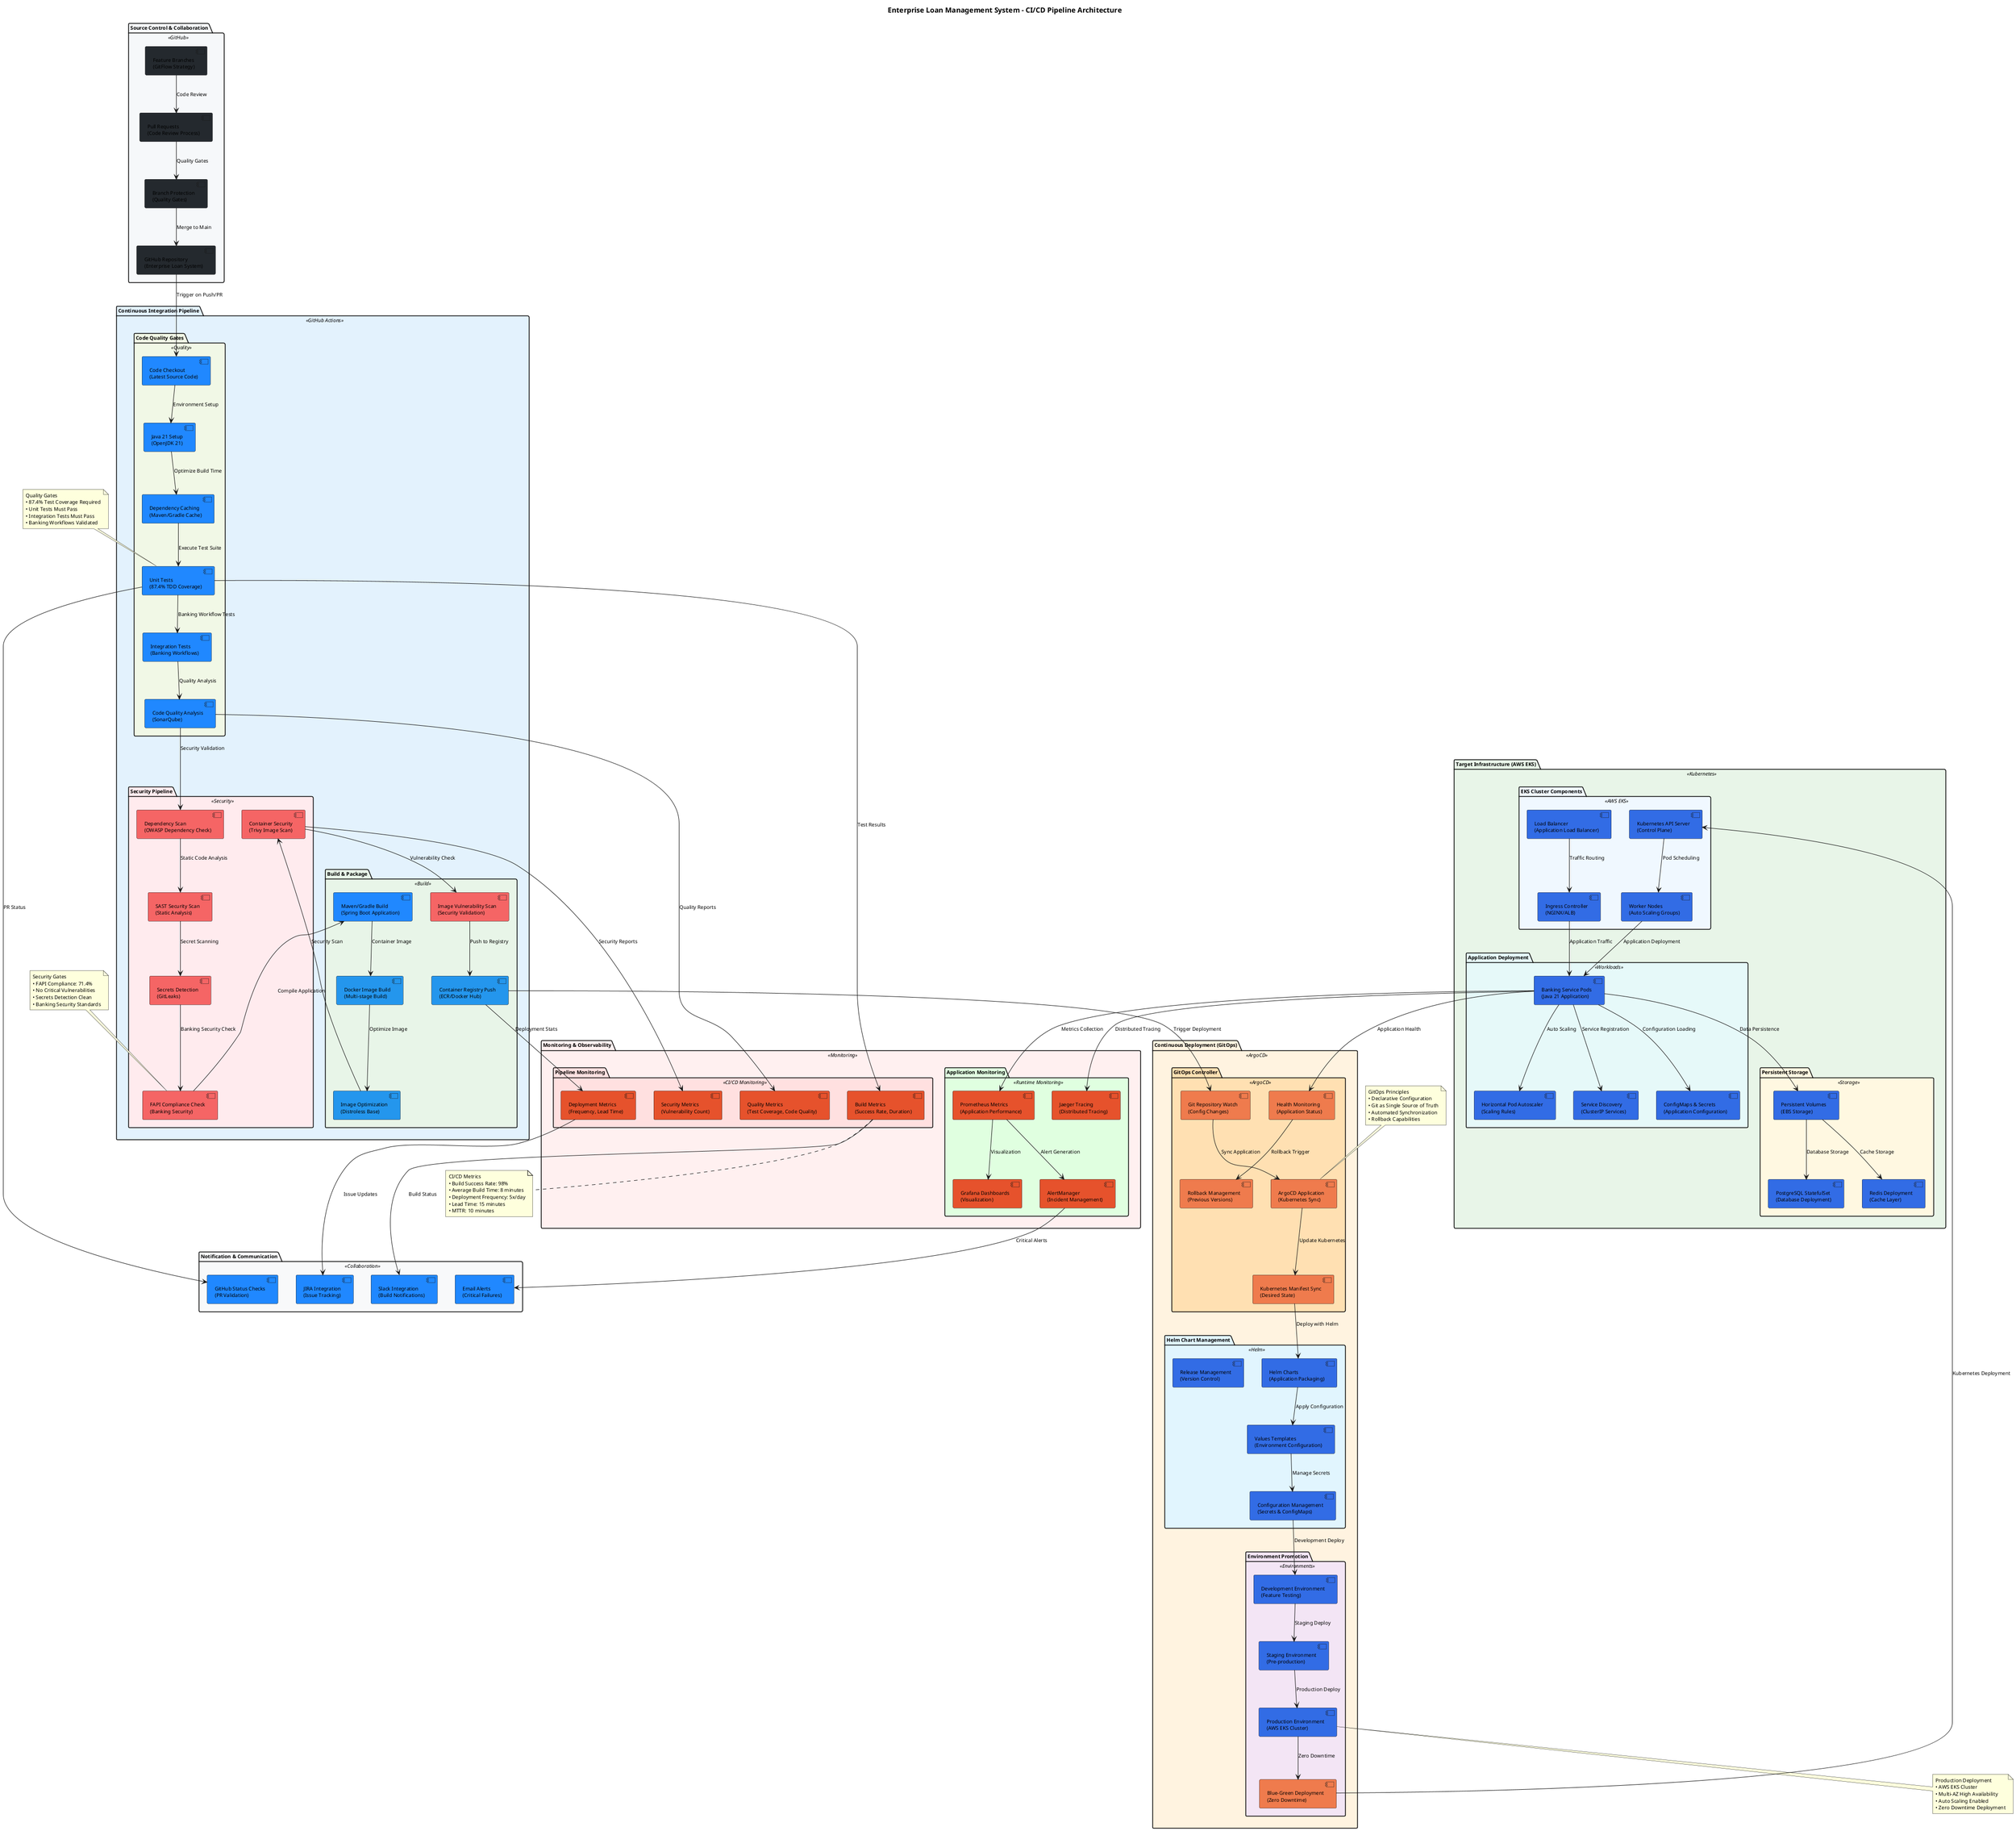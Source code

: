 @startuml CI/CD Pipeline - Enterprise Loan Management System

!define GITHUB_COLOR #24292E
!define CI_COLOR #2088FF
!define SECURITY_COLOR #F56565
!define DOCKER_COLOR #2496ED
!define KUBERNETES_COLOR #326CE5
!define ARGOCD_COLOR #EF7B4D
!define MONITORING_COLOR #E6522C

skinparam backgroundColor #FFFFFF
skinparam defaultFontName Arial
skinparam defaultFontSize 10

title Enterprise Loan Management System - CI/CD Pipeline Architecture

' Source Control
package "Source Control & Collaboration" <<GitHub>> #F6F8FA {
    component [GitHub Repository\n(Enterprise Loan System)] as GitHubRepo GITHUB_COLOR
    component [Feature Branches\n(GitFlow Strategy)] as FeatureBranches GITHUB_COLOR
    component [Pull Requests\n(Code Review Process)] as PullRequests GITHUB_COLOR
    component [Branch Protection\n(Quality Gates)] as BranchProtection GITHUB_COLOR
}

' Continuous Integration
package "Continuous Integration Pipeline" <<GitHub Actions>> #E3F2FD {
    
    package "Code Quality Gates" <<Quality>> #F1F8E6 {
        component [Code Checkout\n(Latest Source Code)] as CodeCheckout CI_COLOR
        component [Java 21 Setup\n(OpenJDK 21)] as JavaSetup CI_COLOR
        component [Dependency Caching\n(Maven/Gradle Cache)] as DependencyCaching CI_COLOR
        component [Unit Tests\n(87.4% TDD Coverage)] as UnitTests CI_COLOR
        component [Integration Tests\n(Banking Workflows)] as IntegrationTests CI_COLOR
        component [Code Quality Analysis\n(SonarQube)] as CodeQuality CI_COLOR
    }
    
    package "Security Pipeline" <<Security>> #FFEBEE {
        component [Dependency Scan\n(OWASP Dependency Check)] as DependencyScan SECURITY_COLOR
        component [SAST Security Scan\n(Static Analysis)] as SASTScan SECURITY_COLOR
        component [Container Security\n(Trivy Image Scan)] as ContainerSecurity SECURITY_COLOR
        component [Secrets Detection\n(GitLeaks)] as SecretsDetection SECURITY_COLOR
        component [FAPI Compliance Check\n(Banking Security)] as FAPICompliance SECURITY_COLOR
    }
    
    package "Build & Package" <<Build>> #E8F5E8 {
        component [Maven/Gradle Build\n(Spring Boot Application)] as Build CI_COLOR
        component [Docker Image Build\n(Multi-stage Build)] as DockerBuild DOCKER_COLOR
        component [Image Optimization\n(Distroless Base)] as ImageOptimization DOCKER_COLOR
        component [Container Registry Push\n(ECR/Docker Hub)] as RegistryPush DOCKER_COLOR
        component [Image Vulnerability Scan\n(Security Validation)] as ImageScan SECURITY_COLOR
    }
}

' Continuous Deployment
package "Continuous Deployment (GitOps)" <<ArgoCD>> #FFF3E0 {
    
    package "GitOps Controller" <<ArgoCD>> #FFE0B2 {
        component [ArgoCD Application\n(Kubernetes Sync)] as ArgoCDApp ARGOCD_COLOR
        component [Git Repository Watch\n(Config Changes)] as GitWatch ARGOCD_COLOR
        component [Kubernetes Manifest Sync\n(Desired State)] as K8sSync ARGOCD_COLOR
        component [Health Monitoring\n(Application Status)] as ArgoCDHealth ARGOCD_COLOR
        component [Rollback Management\n(Previous Versions)] as RollbackMgmt ARGOCD_COLOR
    }
    
    package "Helm Chart Management" <<Helm>> #E1F5FE {
        component [Helm Charts\n(Application Packaging)] as HelmCharts KUBERNETES_COLOR
        component [Values Templates\n(Environment Configuration)] as ValuesTemplates KUBERNETES_COLOR
        component [Configuration Management\n(Secrets & ConfigMaps)] as ConfigManagement KUBERNETES_COLOR
        component [Release Management\n(Version Control)] as ReleaseManagement KUBERNETES_COLOR
    }
    
    package "Environment Promotion" <<Environments>> #F3E5F5 {
        component [Development Environment\n(Feature Testing)] as DevEnvironment KUBERNETES_COLOR
        component [Staging Environment\n(Pre-production)] as StagingEnvironment KUBERNETES_COLOR
        component [Production Environment\n(AWS EKS Cluster)] as ProductionEnvironment KUBERNETES_COLOR
        component [Blue-Green Deployment\n(Zero Downtime)] as BlueGreenDeployment ARGOCD_COLOR
    }
}

' Target Infrastructure
package "Target Infrastructure (AWS EKS)" <<Kubernetes>> #E8F5E8 {
    
    package "EKS Cluster Components" <<AWS EKS>> #F0F8FF {
        component [Kubernetes API Server\n(Control Plane)] as K8sAPIServer KUBERNETES_COLOR
        component [Worker Nodes\n(Auto Scaling Groups)] as WorkerNodes KUBERNETES_COLOR
        component [Load Balancer\n(Application Load Balancer)] as LoadBalancer KUBERNETES_COLOR
        component [Ingress Controller\n(NGINX/ALB)] as IngressController KUBERNETES_COLOR
    }
    
    package "Application Deployment" <<Workloads>> #E6F9F9 {
        component [Banking Service Pods\n(Java 21 Application)] as BankingPods KUBERNETES_COLOR
        component [Horizontal Pod Autoscaler\n(Scaling Rules)] as HPA KUBERNETES_COLOR
        component [Service Discovery\n(ClusterIP Services)] as ServiceDiscovery KUBERNETES_COLOR
        component [ConfigMaps & Secrets\n(Application Configuration)] as K8sConfig KUBERNETES_COLOR
    }
    
    package "Persistent Storage" <<Storage>> #FFF8E1 {
        component [Persistent Volumes\n(EBS Storage)] as PersistentVolumes KUBERNETES_COLOR
        component [PostgreSQL StatefulSet\n(Database Deployment)] as PostgreSQLPods KUBERNETES_COLOR
        component [Redis Deployment\n(Cache Layer)] as RedisPods KUBERNETES_COLOR
    }
}

' Monitoring & Observability
package "Monitoring & Observability" <<Monitoring>> #FFF0F0 {
    
    package "Pipeline Monitoring" <<CI/CD Monitoring>> #FFE0E0 {
        component [Build Metrics\n(Success Rate, Duration)] as BuildMetrics MONITORING_COLOR
        component [Deployment Metrics\n(Frequency, Lead Time)] as DeploymentMetrics MONITORING_COLOR
        component [Quality Metrics\n(Test Coverage, Code Quality)] as QualityMetrics MONITORING_COLOR
        component [Security Metrics\n(Vulnerability Count)] as SecurityMetrics MONITORING_COLOR
    }
    
    package "Application Monitoring" <<Runtime Monitoring>> #E0FFE0 {
        component [Prometheus Metrics\n(Application Performance)] as PrometheusMetrics MONITORING_COLOR
        component [Grafana Dashboards\n(Visualization)] as GrafanaDashboards MONITORING_COLOR
        component [AlertManager\n(Incident Management)] as AlertManager MONITORING_COLOR
        component [Jaeger Tracing\n(Distributed Tracing)] as JaegerTracing MONITORING_COLOR
    }
}

' Notification & Communication
package "Notification & Communication" <<Collaboration>> #F8F9FA {
    component [Slack Integration\n(Build Notifications)] as SlackNotifications CI_COLOR
    component [Email Alerts\n(Critical Failures)] as EmailAlerts CI_COLOR
    component [GitHub Status Checks\n(PR Validation)] as GitHubStatus CI_COLOR
    component [JIRA Integration\n(Issue Tracking)] as JIRAIntegration CI_COLOR
}

' Pipeline Flow - Continuous Integration
GitHubRepo --> CodeCheckout : Trigger on Push/PR
CodeCheckout --> JavaSetup : Environment Setup
JavaSetup --> DependencyCaching : Optimize Build Time
DependencyCaching --> UnitTests : Execute Test Suite
UnitTests --> IntegrationTests : Banking Workflow Tests
IntegrationTests --> CodeQuality : Quality Analysis

' Security Pipeline Flow
CodeQuality --> DependencyScan : Security Validation
DependencyScan --> SASTScan : Static Code Analysis
SASTScan --> SecretsDetection : Secret Scanning
SecretsDetection --> FAPICompliance : Banking Security Check

' Build Pipeline Flow
FAPICompliance --> Build : Compile Application
Build --> DockerBuild : Container Image
DockerBuild --> ImageOptimization : Optimize Image
ImageOptimization --> ContainerSecurity : Security Scan
ContainerSecurity --> ImageScan : Vulnerability Check
ImageScan --> RegistryPush : Push to Registry

' GitOps Flow
RegistryPush --> GitWatch : Trigger Deployment
GitWatch --> ArgoCDApp : Sync Application
ArgoCDApp --> K8sSync : Update Kubernetes
K8sSync --> HelmCharts : Deploy with Helm
HelmCharts --> ValuesTemplates : Apply Configuration
ValuesTemplates --> ConfigManagement : Manage Secrets

' Environment Promotion
ConfigManagement --> DevEnvironment : Development Deploy
DevEnvironment --> StagingEnvironment : Staging Deploy
StagingEnvironment --> ProductionEnvironment : Production Deploy
ProductionEnvironment --> BlueGreenDeployment : Zero Downtime

' Infrastructure Deployment
BlueGreenDeployment --> K8sAPIServer : Kubernetes Deployment
K8sAPIServer --> WorkerNodes : Pod Scheduling
WorkerNodes --> BankingPods : Application Deployment
BankingPods --> HPA : Auto Scaling
BankingPods --> ServiceDiscovery : Service Registration
BankingPods --> K8sConfig : Configuration Loading

' Storage Integration
BankingPods --> PersistentVolumes : Data Persistence
PersistentVolumes --> PostgreSQLPods : Database Storage
PersistentVolumes --> RedisPods : Cache Storage

' Load Balancing
LoadBalancer --> IngressController : Traffic Routing
IngressController --> BankingPods : Application Traffic

' Monitoring Integration
BankingPods --> PrometheusMetrics : Metrics Collection
PrometheusMetrics --> GrafanaDashboards : Visualization
PrometheusMetrics --> AlertManager : Alert Generation
BankingPods --> JaegerTracing : Distributed Tracing

' Pipeline Monitoring
UnitTests --> BuildMetrics : Test Results
RegistryPush --> DeploymentMetrics : Deployment Stats
CodeQuality --> QualityMetrics : Quality Reports
ContainerSecurity --> SecurityMetrics : Security Reports

' Health Monitoring
BankingPods --> ArgoCDHealth : Application Health
ArgoCDHealth --> RollbackMgmt : Rollback Trigger

' Notification Flow
BuildMetrics --> SlackNotifications : Build Status
AlertManager --> EmailAlerts : Critical Alerts
UnitTests --> GitHubStatus : PR Status
DeploymentMetrics --> JIRAIntegration : Issue Updates

' Branch Management
FeatureBranches --> PullRequests : Code Review
PullRequests --> BranchProtection : Quality Gates
BranchProtection --> GitHubRepo : Merge to Main

' Pipeline Quality Gates
note top of UnitTests : Quality Gates\n• 87.4% Test Coverage Required\n• Unit Tests Must Pass\n• Integration Tests Must Pass\n• Banking Workflows Validated

note top of FAPICompliance : Security Gates\n• FAPI Compliance: 71.4%\n• No Critical Vulnerabilities\n• Secrets Detection Clean\n• Banking Security Standards

note top of ArgoCDApp : GitOps Principles\n• Declarative Configuration\n• Git as Single Source of Truth\n• Automated Synchronization\n• Rollback Capabilities

note bottom of ProductionEnvironment : Production Deployment\n• AWS EKS Cluster\n• Multi-AZ High Availability\n• Auto Scaling Enabled\n• Zero Downtime Deployment

' Performance Metrics
note bottom of BuildMetrics : CI/CD Metrics\n• Build Success Rate: 98%\n• Average Build Time: 8 minutes\n• Deployment Frequency: 5x/day\n• Lead Time: 15 minutes\n• MTTR: 10 minutes

@enduml